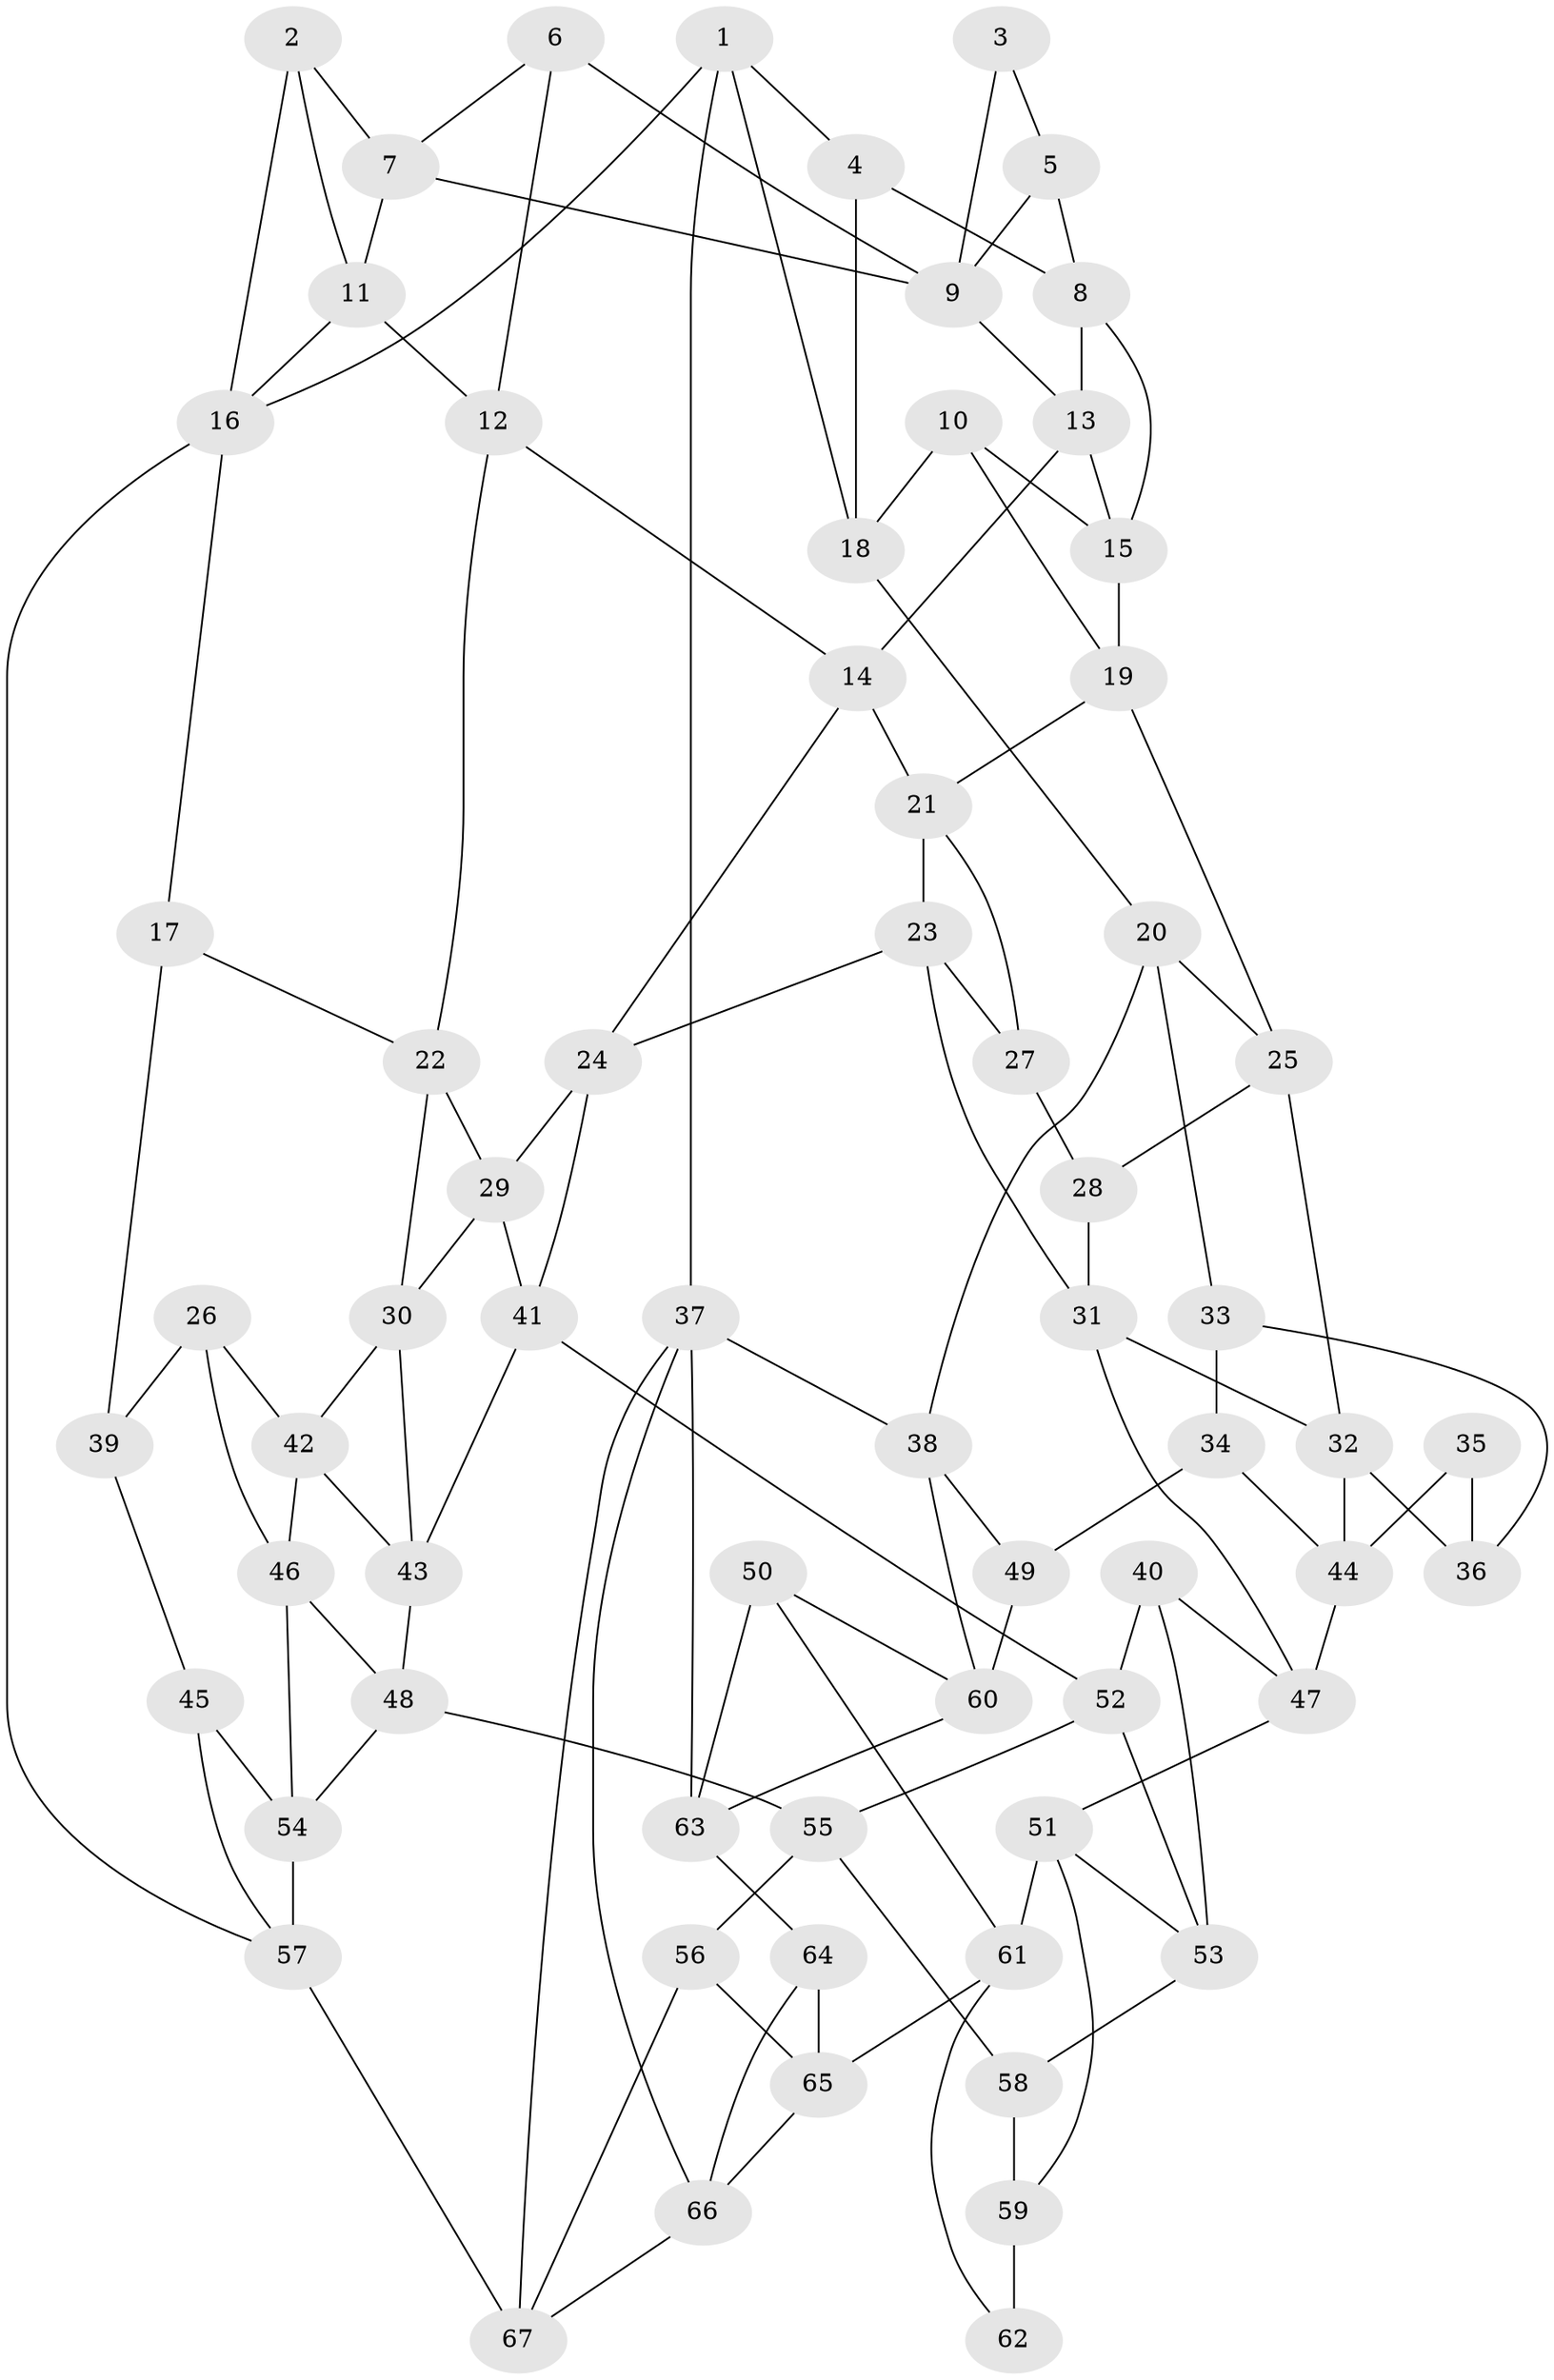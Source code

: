 // original degree distribution, {3: 0.015037593984962405, 5: 0.49624060150375937, 6: 0.23308270676691728, 4: 0.2556390977443609}
// Generated by graph-tools (version 1.1) at 2025/45/03/06/25 01:45:11]
// undirected, 67 vertices, 122 edges
graph export_dot {
graph [start="1"]
  node [color=gray90,style=filled];
  1;
  2;
  3;
  4;
  5;
  6;
  7;
  8;
  9;
  10;
  11;
  12;
  13;
  14;
  15;
  16;
  17;
  18;
  19;
  20;
  21;
  22;
  23;
  24;
  25;
  26;
  27;
  28;
  29;
  30;
  31;
  32;
  33;
  34;
  35;
  36;
  37;
  38;
  39;
  40;
  41;
  42;
  43;
  44;
  45;
  46;
  47;
  48;
  49;
  50;
  51;
  52;
  53;
  54;
  55;
  56;
  57;
  58;
  59;
  60;
  61;
  62;
  63;
  64;
  65;
  66;
  67;
  1 -- 4 [weight=1.0];
  1 -- 16 [weight=1.0];
  1 -- 18 [weight=1.0];
  1 -- 37 [weight=1.0];
  2 -- 7 [weight=1.0];
  2 -- 11 [weight=1.0];
  2 -- 16 [weight=1.0];
  3 -- 5 [weight=1.0];
  3 -- 9 [weight=1.0];
  4 -- 8 [weight=1.0];
  4 -- 18 [weight=1.0];
  5 -- 8 [weight=1.0];
  5 -- 9 [weight=2.0];
  6 -- 7 [weight=1.0];
  6 -- 9 [weight=1.0];
  6 -- 12 [weight=1.0];
  7 -- 9 [weight=1.0];
  7 -- 11 [weight=1.0];
  8 -- 13 [weight=1.0];
  8 -- 15 [weight=1.0];
  9 -- 13 [weight=1.0];
  10 -- 15 [weight=1.0];
  10 -- 18 [weight=1.0];
  10 -- 19 [weight=1.0];
  11 -- 12 [weight=1.0];
  11 -- 16 [weight=1.0];
  12 -- 14 [weight=1.0];
  12 -- 22 [weight=1.0];
  13 -- 14 [weight=1.0];
  13 -- 15 [weight=1.0];
  14 -- 21 [weight=1.0];
  14 -- 24 [weight=1.0];
  15 -- 19 [weight=1.0];
  16 -- 17 [weight=1.0];
  16 -- 57 [weight=1.0];
  17 -- 22 [weight=1.0];
  17 -- 39 [weight=2.0];
  18 -- 20 [weight=1.0];
  19 -- 21 [weight=1.0];
  19 -- 25 [weight=1.0];
  20 -- 25 [weight=1.0];
  20 -- 33 [weight=1.0];
  20 -- 38 [weight=1.0];
  21 -- 23 [weight=1.0];
  21 -- 27 [weight=1.0];
  22 -- 29 [weight=1.0];
  22 -- 30 [weight=1.0];
  23 -- 24 [weight=1.0];
  23 -- 27 [weight=1.0];
  23 -- 31 [weight=1.0];
  24 -- 29 [weight=1.0];
  24 -- 41 [weight=1.0];
  25 -- 28 [weight=1.0];
  25 -- 32 [weight=1.0];
  26 -- 39 [weight=1.0];
  26 -- 42 [weight=1.0];
  26 -- 46 [weight=1.0];
  27 -- 28 [weight=2.0];
  28 -- 31 [weight=1.0];
  29 -- 30 [weight=1.0];
  29 -- 41 [weight=1.0];
  30 -- 42 [weight=1.0];
  30 -- 43 [weight=1.0];
  31 -- 32 [weight=1.0];
  31 -- 47 [weight=1.0];
  32 -- 36 [weight=1.0];
  32 -- 44 [weight=1.0];
  33 -- 34 [weight=1.0];
  33 -- 36 [weight=1.0];
  34 -- 44 [weight=1.0];
  34 -- 49 [weight=2.0];
  35 -- 36 [weight=2.0];
  35 -- 44 [weight=1.0];
  37 -- 38 [weight=1.0];
  37 -- 63 [weight=1.0];
  37 -- 66 [weight=1.0];
  37 -- 67 [weight=1.0];
  38 -- 49 [weight=1.0];
  38 -- 60 [weight=1.0];
  39 -- 45 [weight=1.0];
  40 -- 47 [weight=1.0];
  40 -- 52 [weight=1.0];
  40 -- 53 [weight=1.0];
  41 -- 43 [weight=1.0];
  41 -- 52 [weight=1.0];
  42 -- 43 [weight=1.0];
  42 -- 46 [weight=1.0];
  43 -- 48 [weight=1.0];
  44 -- 47 [weight=1.0];
  45 -- 54 [weight=1.0];
  45 -- 57 [weight=1.0];
  46 -- 48 [weight=1.0];
  46 -- 54 [weight=1.0];
  47 -- 51 [weight=1.0];
  48 -- 54 [weight=1.0];
  48 -- 55 [weight=1.0];
  49 -- 60 [weight=1.0];
  50 -- 60 [weight=1.0];
  50 -- 61 [weight=1.0];
  50 -- 63 [weight=1.0];
  51 -- 53 [weight=1.0];
  51 -- 59 [weight=1.0];
  51 -- 61 [weight=1.0];
  52 -- 53 [weight=1.0];
  52 -- 55 [weight=1.0];
  53 -- 58 [weight=1.0];
  54 -- 57 [weight=1.0];
  55 -- 56 [weight=1.0];
  55 -- 58 [weight=1.0];
  56 -- 65 [weight=1.0];
  56 -- 67 [weight=1.0];
  57 -- 67 [weight=2.0];
  58 -- 59 [weight=1.0];
  59 -- 62 [weight=2.0];
  60 -- 63 [weight=1.0];
  61 -- 62 [weight=1.0];
  61 -- 65 [weight=1.0];
  63 -- 64 [weight=1.0];
  64 -- 65 [weight=1.0];
  64 -- 66 [weight=1.0];
  65 -- 66 [weight=1.0];
  66 -- 67 [weight=1.0];
}
